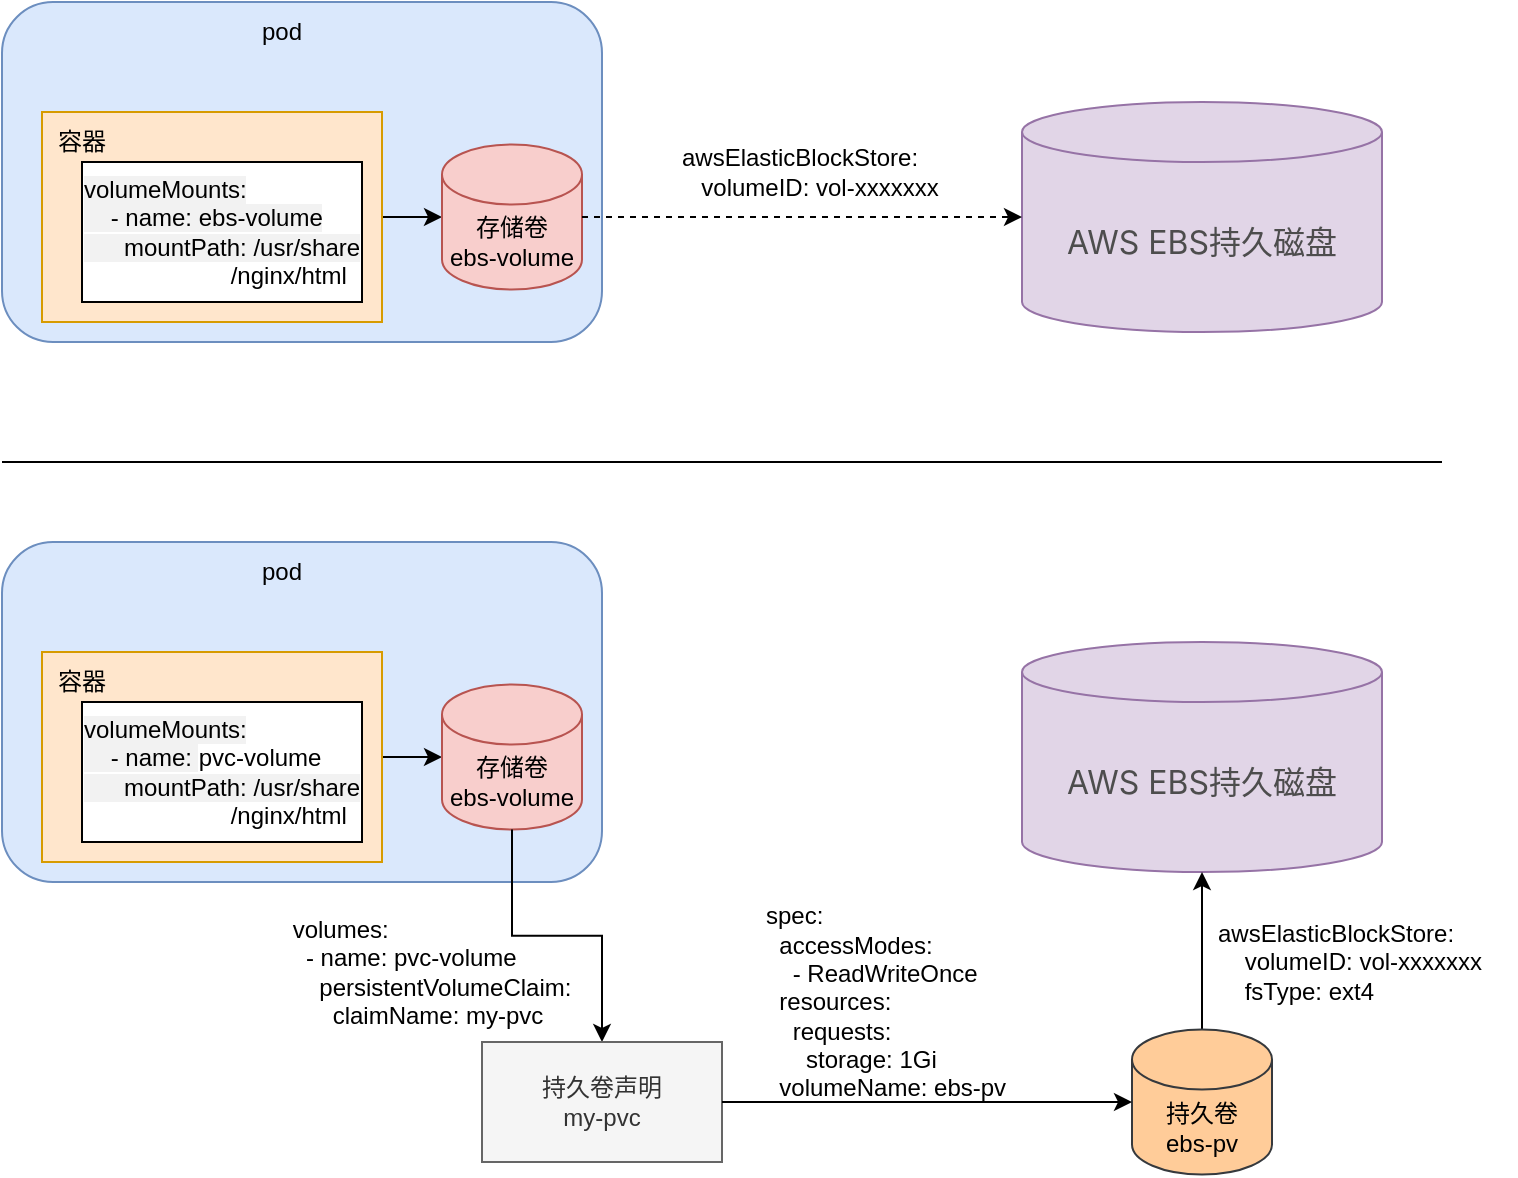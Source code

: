<mxfile version="26.2.14">
  <diagram name="第 1 页" id="hzgeKIVSQyJ2sHq0_jEK">
    <mxGraphModel dx="1018" dy="689" grid="1" gridSize="10" guides="1" tooltips="1" connect="1" arrows="1" fold="1" page="1" pageScale="1" pageWidth="827" pageHeight="1169" math="0" shadow="0">
      <root>
        <mxCell id="0" />
        <mxCell id="1" parent="0" />
        <mxCell id="7dZvwmrXYKT28rzgf9l6-1" value="" style="rounded=1;whiteSpace=wrap;html=1;fillColor=#dae8fc;strokeColor=#6c8ebf;" vertex="1" parent="1">
          <mxGeometry x="54" y="170" width="300" height="170" as="geometry" />
        </mxCell>
        <mxCell id="7dZvwmrXYKT28rzgf9l6-9" style="edgeStyle=orthogonalEdgeStyle;rounded=0;orthogonalLoop=1;jettySize=auto;html=1;" edge="1" parent="1" source="7dZvwmrXYKT28rzgf9l6-2" target="7dZvwmrXYKT28rzgf9l6-7">
          <mxGeometry relative="1" as="geometry" />
        </mxCell>
        <mxCell id="7dZvwmrXYKT28rzgf9l6-2" value="" style="rounded=0;whiteSpace=wrap;html=1;fillColor=#ffe6cc;strokeColor=#d79b00;" vertex="1" parent="1">
          <mxGeometry x="74" y="225" width="170" height="105" as="geometry" />
        </mxCell>
        <mxCell id="7dZvwmrXYKT28rzgf9l6-3" value="" style="rounded=0;whiteSpace=wrap;html=1;" vertex="1" parent="1">
          <mxGeometry x="94" y="250" width="140" height="70" as="geometry" />
        </mxCell>
        <mxCell id="7dZvwmrXYKT28rzgf9l6-4" value="容器" style="text;html=1;align=center;verticalAlign=middle;whiteSpace=wrap;rounded=0;" vertex="1" parent="1">
          <mxGeometry x="64" y="225" width="60" height="30" as="geometry" />
        </mxCell>
        <mxCell id="7dZvwmrXYKT28rzgf9l6-5" value="pod" style="text;html=1;align=center;verticalAlign=middle;whiteSpace=wrap;rounded=0;" vertex="1" parent="1">
          <mxGeometry x="164" y="170" width="60" height="30" as="geometry" />
        </mxCell>
        <mxCell id="7dZvwmrXYKT28rzgf9l6-6" value="&lt;span style=&quot;background-color: light-dark(#ffffff, var(--ge-dark-color, #121212));&quot;&gt;&lt;span style=&quot;font-variant-ligatures: no-common-ligatures; white-space: pre; background-color: rgba(0, 0, 0, 0.05);&quot;&gt;volumeMounts:&lt;/span&gt;&lt;br style=&quot;font-variant-ligatures: no-common-ligatures; white-space: pre; background-color: rgba(0, 0, 0, 0.05);&quot;&gt;&lt;span style=&quot;font-variant-ligatures: no-common-ligatures; white-space: pre; background-color: rgba(0, 0, 0, 0.05);&quot;&gt;    - name: ebs-volume&lt;/span&gt;&lt;br style=&quot;font-variant-ligatures: no-common-ligatures; white-space: pre; background-color: rgba(0, 0, 0, 0.05);&quot;&gt;&lt;span style=&quot;font-variant-ligatures: no-common-ligatures; white-space: pre; background-color: rgba(0, 0, 0, 0.05);&quot;&gt;      mountPath: /usr/share&lt;/span&gt;&lt;/span&gt;&lt;div&gt;&lt;span style=&quot;font-variant-ligatures: no-common-ligatures; white-space: pre; background-color: light-dark(#ffffff, var(--ge-dark-color, #121212));&quot;&gt;                      /nginx/html&lt;/span&gt;&lt;/div&gt;" style="text;html=1;align=left;verticalAlign=middle;whiteSpace=wrap;rounded=0;" vertex="1" parent="1">
          <mxGeometry x="93" y="255" width="150" height="60" as="geometry" />
        </mxCell>
        <mxCell id="7dZvwmrXYKT28rzgf9l6-7" value="存储卷&lt;div&gt;&lt;span style=&quot;font-variant-ligatures: no-common-ligatures; text-align: start; white-space: pre;&quot;&gt;&lt;font style=&quot;&quot;&gt;ebs-volume&lt;/font&gt;&lt;/span&gt;&lt;/div&gt;" style="shape=cylinder3;whiteSpace=wrap;html=1;boundedLbl=1;backgroundOutline=1;size=15;fillColor=#f8cecc;strokeColor=#b85450;" vertex="1" parent="1">
          <mxGeometry x="274" y="241.25" width="70" height="72.5" as="geometry" />
        </mxCell>
        <mxCell id="7dZvwmrXYKT28rzgf9l6-10" value="&lt;span style=&quot;color: rgb(77, 77, 77); font-family: -apple-system, &amp;quot;SF UI Text&amp;quot;, Arial, &amp;quot;PingFang SC&amp;quot;, &amp;quot;Hiragino Sans GB&amp;quot;, &amp;quot;Microsoft YaHei&amp;quot;, &amp;quot;WenQuanYi Micro Hei&amp;quot;, sans-serif; font-size: 16px; font-variant-ligatures: no-common-ligatures; text-align: start;&quot;&gt;AWS EBS持久磁盘&lt;/span&gt;" style="shape=cylinder3;whiteSpace=wrap;html=1;boundedLbl=1;backgroundOutline=1;size=15;fillColor=#e1d5e7;strokeColor=#9673a6;" vertex="1" parent="1">
          <mxGeometry x="564" y="220" width="180" height="115" as="geometry" />
        </mxCell>
        <mxCell id="7dZvwmrXYKT28rzgf9l6-11" style="edgeStyle=orthogonalEdgeStyle;rounded=0;orthogonalLoop=1;jettySize=auto;html=1;entryX=0;entryY=0.5;entryDx=0;entryDy=0;entryPerimeter=0;dashed=1;" edge="1" parent="1" source="7dZvwmrXYKT28rzgf9l6-7" target="7dZvwmrXYKT28rzgf9l6-10">
          <mxGeometry relative="1" as="geometry" />
        </mxCell>
        <mxCell id="7dZvwmrXYKT28rzgf9l6-12" value="&lt;span style=&quot;font-variant-ligatures: no-common-ligatures; text-align: start; white-space: pre; background-color: rgb(255, 255, 255);&quot;&gt;&lt;font face=&quot;Helvetica&quot; style=&quot;&quot;&gt;awsElasticBlockStore:&lt;br&gt;      volumeID: vol-xxxxxxx&lt;/font&gt;&lt;/span&gt;" style="text;html=1;align=center;verticalAlign=middle;whiteSpace=wrap;rounded=0;" vertex="1" parent="1">
          <mxGeometry x="387.5" y="240" width="130" height="30" as="geometry" />
        </mxCell>
        <mxCell id="7dZvwmrXYKT28rzgf9l6-13" value="" style="rounded=1;whiteSpace=wrap;html=1;fillColor=#dae8fc;strokeColor=#6c8ebf;" vertex="1" parent="1">
          <mxGeometry x="54" y="440" width="300" height="170" as="geometry" />
        </mxCell>
        <mxCell id="7dZvwmrXYKT28rzgf9l6-14" style="edgeStyle=orthogonalEdgeStyle;rounded=0;orthogonalLoop=1;jettySize=auto;html=1;" edge="1" parent="1" source="7dZvwmrXYKT28rzgf9l6-15" target="7dZvwmrXYKT28rzgf9l6-20">
          <mxGeometry relative="1" as="geometry" />
        </mxCell>
        <mxCell id="7dZvwmrXYKT28rzgf9l6-15" value="" style="rounded=0;whiteSpace=wrap;html=1;fillColor=#ffe6cc;strokeColor=#d79b00;" vertex="1" parent="1">
          <mxGeometry x="74" y="495" width="170" height="105" as="geometry" />
        </mxCell>
        <mxCell id="7dZvwmrXYKT28rzgf9l6-16" value="" style="rounded=0;whiteSpace=wrap;html=1;" vertex="1" parent="1">
          <mxGeometry x="94" y="520" width="140" height="70" as="geometry" />
        </mxCell>
        <mxCell id="7dZvwmrXYKT28rzgf9l6-17" value="容器" style="text;html=1;align=center;verticalAlign=middle;whiteSpace=wrap;rounded=0;" vertex="1" parent="1">
          <mxGeometry x="64" y="495" width="60" height="30" as="geometry" />
        </mxCell>
        <mxCell id="7dZvwmrXYKT28rzgf9l6-18" value="pod" style="text;html=1;align=center;verticalAlign=middle;whiteSpace=wrap;rounded=0;" vertex="1" parent="1">
          <mxGeometry x="164" y="440" width="60" height="30" as="geometry" />
        </mxCell>
        <mxCell id="7dZvwmrXYKT28rzgf9l6-19" value="&lt;span style=&quot;background-color: light-dark(#ffffff, var(--ge-dark-color, #121212));&quot;&gt;&lt;span style=&quot;font-variant-ligatures: no-common-ligatures; white-space: pre; background-color: rgba(0, 0, 0, 0.05);&quot;&gt;volumeMounts:&lt;/span&gt;&lt;br style=&quot;font-variant-ligatures: no-common-ligatures; white-space: pre; background-color: rgba(0, 0, 0, 0.05);&quot;&gt;&lt;span style=&quot;font-variant-ligatures: no-common-ligatures; white-space: pre; background-color: rgba(0, 0, 0, 0.05);&quot;&gt;    - name: &lt;/span&gt;&lt;span style=&quot;font-variant-ligatures: no-common-ligatures; white-space: pre;&quot;&gt;pvc-volume&lt;/span&gt;&lt;br style=&quot;font-variant-ligatures: no-common-ligatures; white-space: pre; background-color: rgba(0, 0, 0, 0.05);&quot;&gt;&lt;span style=&quot;font-variant-ligatures: no-common-ligatures; white-space: pre; background-color: rgba(0, 0, 0, 0.05);&quot;&gt;      mountPath: /usr/share&lt;/span&gt;&lt;/span&gt;&lt;div&gt;&lt;span style=&quot;font-variant-ligatures: no-common-ligatures; white-space: pre; background-color: light-dark(#ffffff, var(--ge-dark-color, #121212));&quot;&gt;                      /nginx/html&lt;/span&gt;&lt;/div&gt;" style="text;html=1;align=left;verticalAlign=middle;whiteSpace=wrap;rounded=0;" vertex="1" parent="1">
          <mxGeometry x="93" y="525" width="150" height="60" as="geometry" />
        </mxCell>
        <mxCell id="7dZvwmrXYKT28rzgf9l6-20" value="存储卷&lt;div&gt;&lt;span style=&quot;font-variant-ligatures: no-common-ligatures; text-align: start; white-space: pre;&quot;&gt;&lt;font style=&quot;&quot;&gt;ebs-volume&lt;/font&gt;&lt;/span&gt;&lt;/div&gt;" style="shape=cylinder3;whiteSpace=wrap;html=1;boundedLbl=1;backgroundOutline=1;size=15;fillColor=#f8cecc;strokeColor=#b85450;" vertex="1" parent="1">
          <mxGeometry x="274" y="511.25" width="70" height="72.5" as="geometry" />
        </mxCell>
        <mxCell id="7dZvwmrXYKT28rzgf9l6-21" value="&lt;span style=&quot;color: rgb(77, 77, 77); font-family: -apple-system, &amp;quot;SF UI Text&amp;quot;, Arial, &amp;quot;PingFang SC&amp;quot;, &amp;quot;Hiragino Sans GB&amp;quot;, &amp;quot;Microsoft YaHei&amp;quot;, &amp;quot;WenQuanYi Micro Hei&amp;quot;, sans-serif; font-size: 16px; font-variant-ligatures: no-common-ligatures; text-align: start;&quot;&gt;AWS EBS持久磁盘&lt;/span&gt;" style="shape=cylinder3;whiteSpace=wrap;html=1;boundedLbl=1;backgroundOutline=1;size=15;fillColor=#e1d5e7;strokeColor=#9673a6;" vertex="1" parent="1">
          <mxGeometry x="564" y="490" width="180" height="115" as="geometry" />
        </mxCell>
        <mxCell id="7dZvwmrXYKT28rzgf9l6-22" style="edgeStyle=orthogonalEdgeStyle;rounded=0;orthogonalLoop=1;jettySize=auto;html=1;entryX=0.5;entryY=0;entryDx=0;entryDy=0;" edge="1" parent="1" source="7dZvwmrXYKT28rzgf9l6-20" target="7dZvwmrXYKT28rzgf9l6-25">
          <mxGeometry relative="1" as="geometry" />
        </mxCell>
        <mxCell id="7dZvwmrXYKT28rzgf9l6-23" value="&lt;div style=&quot;text-align: start;&quot;&gt;&lt;span style=&quot;font-variant-ligatures: no-common-ligatures; white-space: pre;&quot;&gt;volumes:&lt;br/&gt;  - name: pvc-volume&lt;br/&gt;    persistentVolumeClaim:&lt;br/&gt;      claimName: my-pvc&lt;/span&gt;&lt;/div&gt;" style="text;html=1;align=center;verticalAlign=middle;whiteSpace=wrap;rounded=0;" vertex="1" parent="1">
          <mxGeometry x="204" y="640" width="130" height="30" as="geometry" />
        </mxCell>
        <mxCell id="7dZvwmrXYKT28rzgf9l6-24" value="" style="endArrow=none;html=1;rounded=0;" edge="1" parent="1">
          <mxGeometry width="50" height="50" relative="1" as="geometry">
            <mxPoint x="54" y="400" as="sourcePoint" />
            <mxPoint x="774" y="400" as="targetPoint" />
          </mxGeometry>
        </mxCell>
        <mxCell id="7dZvwmrXYKT28rzgf9l6-25" value="持久卷声明&lt;div&gt;my-pvc&lt;/div&gt;" style="rounded=0;whiteSpace=wrap;html=1;fillColor=#f5f5f5;fontColor=#333333;strokeColor=#666666;" vertex="1" parent="1">
          <mxGeometry x="294" y="690" width="120" height="60" as="geometry" />
        </mxCell>
        <mxCell id="7dZvwmrXYKT28rzgf9l6-29" value="" style="edgeStyle=orthogonalEdgeStyle;rounded=0;orthogonalLoop=1;jettySize=auto;html=1;" edge="1" parent="1" source="7dZvwmrXYKT28rzgf9l6-26" target="7dZvwmrXYKT28rzgf9l6-21">
          <mxGeometry relative="1" as="geometry" />
        </mxCell>
        <mxCell id="7dZvwmrXYKT28rzgf9l6-26" value="持久卷&lt;div&gt;&lt;span style=&quot;font-variant-ligatures: no-common-ligatures; text-align: start; white-space: pre;&quot;&gt;&lt;font style=&quot;&quot;&gt;ebs-pv&lt;/font&gt;&lt;/span&gt;&lt;/div&gt;" style="shape=cylinder3;whiteSpace=wrap;html=1;boundedLbl=1;backgroundOutline=1;size=15;fillColor=#ffcc99;strokeColor=#36393d;" vertex="1" parent="1">
          <mxGeometry x="619" y="683.75" width="70" height="72.5" as="geometry" />
        </mxCell>
        <mxCell id="7dZvwmrXYKT28rzgf9l6-27" style="edgeStyle=orthogonalEdgeStyle;rounded=0;orthogonalLoop=1;jettySize=auto;html=1;entryX=0;entryY=0.5;entryDx=0;entryDy=0;entryPerimeter=0;" edge="1" parent="1" source="7dZvwmrXYKT28rzgf9l6-25" target="7dZvwmrXYKT28rzgf9l6-26">
          <mxGeometry relative="1" as="geometry" />
        </mxCell>
        <mxCell id="7dZvwmrXYKT28rzgf9l6-28" value="&lt;div&gt;spec:&lt;/div&gt;&lt;div&gt;&amp;nbsp; accessModes:&lt;/div&gt;&lt;div&gt;&amp;nbsp; &amp;nbsp; - ReadWriteOnce&lt;/div&gt;&lt;div&gt;&amp;nbsp; resources:&lt;/div&gt;&lt;div&gt;&amp;nbsp; &amp;nbsp; requests:&lt;/div&gt;&lt;div&gt;&amp;nbsp; &amp;nbsp; &amp;nbsp; storage: 1Gi&lt;/div&gt;&lt;div&gt;&amp;nbsp; volumeName: ebs-pv&lt;/div&gt;" style="text;html=1;align=left;verticalAlign=middle;whiteSpace=wrap;rounded=0;" vertex="1" parent="1">
          <mxGeometry x="434" y="620" width="160" height="100" as="geometry" />
        </mxCell>
        <mxCell id="7dZvwmrXYKT28rzgf9l6-30" value="&lt;div&gt;awsElasticBlockStore:&lt;/div&gt;&lt;div style=&quot;&quot;&gt;&amp;nbsp; &amp;nbsp; volumeID: vol-xxxxxxx&amp;nbsp;&lt;/div&gt;&lt;div&gt;&amp;nbsp; &amp;nbsp; fsType: ext4&lt;/div&gt;" style="text;html=1;align=left;verticalAlign=middle;whiteSpace=wrap;rounded=0;" vertex="1" parent="1">
          <mxGeometry x="660" y="620" width="151" height="60" as="geometry" />
        </mxCell>
      </root>
    </mxGraphModel>
  </diagram>
</mxfile>

